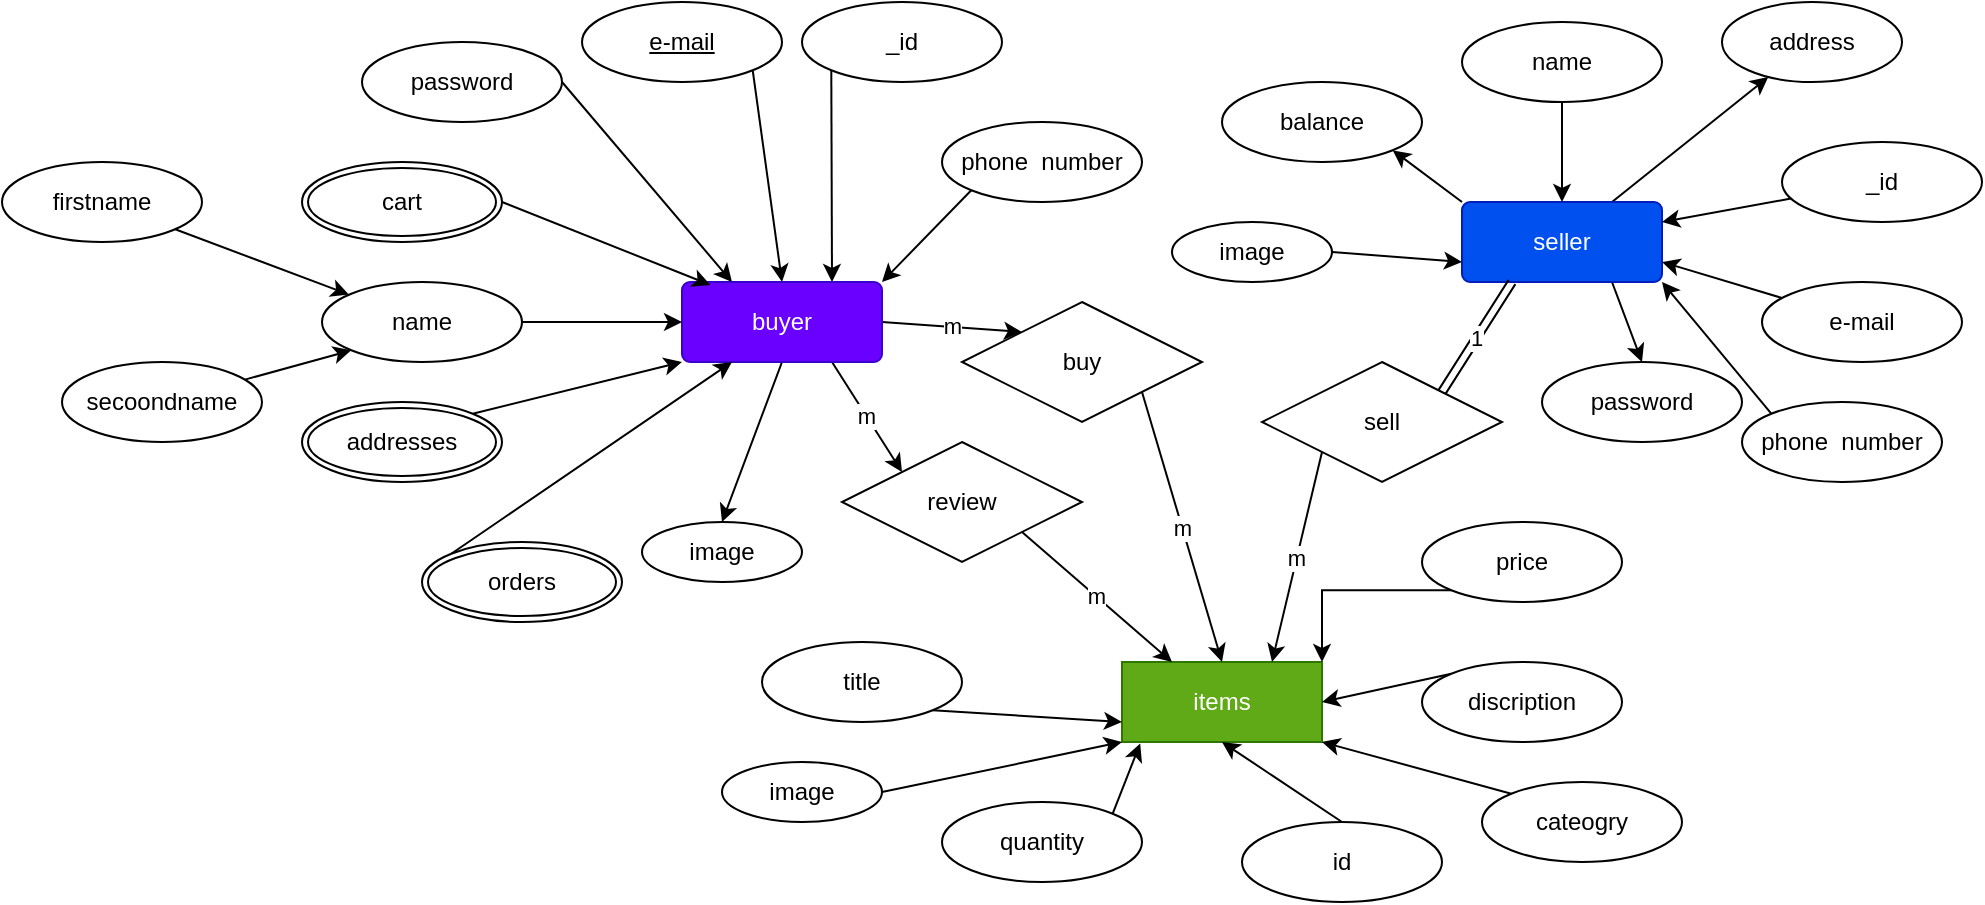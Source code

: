 <mxfile>
    <diagram id="R2lEEEUBdFMjLlhIrx00" name="Page-1">
        <mxGraphModel dx="1426" dy="419" grid="1" gridSize="10" guides="1" tooltips="1" connect="1" arrows="1" fold="1" page="1" pageScale="1" pageWidth="850" pageHeight="1100" math="0" shadow="0" extFonts="Permanent Marker^https://fonts.googleapis.com/css?family=Permanent+Marker">
            <root>
                <mxCell id="0"/>
                <mxCell id="1" parent="0"/>
                <mxCell id="cu_CBbHtvxWTSd9T1-Pg-53" value="m" style="edgeStyle=none;rounded=0;orthogonalLoop=1;jettySize=auto;html=1;exitX=0.75;exitY=1;exitDx=0;exitDy=0;entryX=0;entryY=0;entryDx=0;entryDy=0;" parent="1" source="cu_CBbHtvxWTSd9T1-Pg-1" target="cu_CBbHtvxWTSd9T1-Pg-52" edge="1">
                    <mxGeometry relative="1" as="geometry"/>
                </mxCell>
                <mxCell id="cu_CBbHtvxWTSd9T1-Pg-54" value="m" style="edgeStyle=none;rounded=0;orthogonalLoop=1;jettySize=auto;html=1;exitX=1;exitY=0.5;exitDx=0;exitDy=0;entryX=0;entryY=0;entryDx=0;entryDy=0;" parent="1" source="cu_CBbHtvxWTSd9T1-Pg-1" target="cu_CBbHtvxWTSd9T1-Pg-51" edge="1">
                    <mxGeometry relative="1" as="geometry"/>
                </mxCell>
                <mxCell id="cu_CBbHtvxWTSd9T1-Pg-60" style="edgeStyle=none;rounded=0;orthogonalLoop=1;jettySize=auto;html=1;exitX=0.5;exitY=1;exitDx=0;exitDy=0;entryX=0.5;entryY=0;entryDx=0;entryDy=0;" parent="1" source="cu_CBbHtvxWTSd9T1-Pg-1" target="cu_CBbHtvxWTSd9T1-Pg-59" edge="1">
                    <mxGeometry relative="1" as="geometry"/>
                </mxCell>
                <mxCell id="cu_CBbHtvxWTSd9T1-Pg-1" value="buyer" style="rounded=1;arcSize=10;whiteSpace=wrap;html=1;align=center;fillColor=#6a00ff;fontColor=#ffffff;strokeColor=#3700CC;" parent="1" vertex="1">
                    <mxGeometry x="180" y="160" width="100" height="40" as="geometry"/>
                </mxCell>
                <mxCell id="cu_CBbHtvxWTSd9T1-Pg-31" style="edgeStyle=none;rounded=0;orthogonalLoop=1;jettySize=auto;html=1;exitX=0.75;exitY=0;exitDx=0;exitDy=0;" parent="1" source="cu_CBbHtvxWTSd9T1-Pg-2" target="cu_CBbHtvxWTSd9T1-Pg-24" edge="1">
                    <mxGeometry relative="1" as="geometry"/>
                </mxCell>
                <mxCell id="cu_CBbHtvxWTSd9T1-Pg-32" style="edgeStyle=none;rounded=0;orthogonalLoop=1;jettySize=auto;html=1;exitX=0.75;exitY=1;exitDx=0;exitDy=0;entryX=0.5;entryY=0;entryDx=0;entryDy=0;" parent="1" source="cu_CBbHtvxWTSd9T1-Pg-2" target="cu_CBbHtvxWTSd9T1-Pg-27" edge="1">
                    <mxGeometry relative="1" as="geometry"/>
                </mxCell>
                <mxCell id="cu_CBbHtvxWTSd9T1-Pg-35" style="edgeStyle=none;rounded=0;orthogonalLoop=1;jettySize=auto;html=1;exitX=0;exitY=0;exitDx=0;exitDy=0;entryX=1;entryY=1;entryDx=0;entryDy=0;" parent="1" source="cu_CBbHtvxWTSd9T1-Pg-2" target="cu_CBbHtvxWTSd9T1-Pg-34" edge="1">
                    <mxGeometry relative="1" as="geometry"/>
                </mxCell>
                <mxCell id="cu_CBbHtvxWTSd9T1-Pg-2" value="seller" style="rounded=1;arcSize=10;whiteSpace=wrap;html=1;align=center;fillColor=#0050ef;fontColor=#ffffff;strokeColor=#001DBC;" parent="1" vertex="1">
                    <mxGeometry x="570" y="120" width="100" height="40" as="geometry"/>
                </mxCell>
                <mxCell id="cu_CBbHtvxWTSd9T1-Pg-13" style="rounded=0;orthogonalLoop=1;jettySize=auto;html=1;exitX=1;exitY=0.5;exitDx=0;exitDy=0;entryX=0;entryY=0.5;entryDx=0;entryDy=0;" parent="1" source="cu_CBbHtvxWTSd9T1-Pg-3" target="cu_CBbHtvxWTSd9T1-Pg-1" edge="1">
                    <mxGeometry relative="1" as="geometry"/>
                </mxCell>
                <mxCell id="cu_CBbHtvxWTSd9T1-Pg-3" value="name" style="ellipse;whiteSpace=wrap;html=1;align=center;" parent="1" vertex="1">
                    <mxGeometry y="160" width="100" height="40" as="geometry"/>
                </mxCell>
                <mxCell id="cu_CBbHtvxWTSd9T1-Pg-17" style="rounded=0;orthogonalLoop=1;jettySize=auto;html=1;exitX=0;exitY=1;exitDx=0;exitDy=0;entryX=0.75;entryY=0;entryDx=0;entryDy=0;" parent="1" source="cu_CBbHtvxWTSd9T1-Pg-4" target="cu_CBbHtvxWTSd9T1-Pg-1" edge="1">
                    <mxGeometry relative="1" as="geometry"/>
                </mxCell>
                <mxCell id="cu_CBbHtvxWTSd9T1-Pg-4" value="_id" style="ellipse;whiteSpace=wrap;html=1;align=center;" parent="1" vertex="1">
                    <mxGeometry x="240" y="20" width="100" height="40" as="geometry"/>
                </mxCell>
                <mxCell id="cu_CBbHtvxWTSd9T1-Pg-15" style="rounded=0;orthogonalLoop=1;jettySize=auto;html=1;exitX=1;exitY=0.5;exitDx=0;exitDy=0;entryX=0.25;entryY=0;entryDx=0;entryDy=0;" parent="1" source="cu_CBbHtvxWTSd9T1-Pg-5" target="cu_CBbHtvxWTSd9T1-Pg-1" edge="1">
                    <mxGeometry relative="1" as="geometry"/>
                </mxCell>
                <mxCell id="cu_CBbHtvxWTSd9T1-Pg-5" value="password" style="ellipse;whiteSpace=wrap;html=1;align=center;" parent="1" vertex="1">
                    <mxGeometry x="20" y="40" width="100" height="40" as="geometry"/>
                </mxCell>
                <mxCell id="cu_CBbHtvxWTSd9T1-Pg-12" style="rounded=0;orthogonalLoop=1;jettySize=auto;html=1;exitX=1;exitY=0;exitDx=0;exitDy=0;entryX=0;entryY=1;entryDx=0;entryDy=0;" parent="1" source="cu_CBbHtvxWTSd9T1-Pg-6" target="cu_CBbHtvxWTSd9T1-Pg-1" edge="1">
                    <mxGeometry relative="1" as="geometry"/>
                </mxCell>
                <mxCell id="cu_CBbHtvxWTSd9T1-Pg-6" value="addresses" style="ellipse;shape=doubleEllipse;margin=3;whiteSpace=wrap;html=1;align=center;" parent="1" vertex="1">
                    <mxGeometry x="-10" y="220" width="100" height="40" as="geometry"/>
                </mxCell>
                <mxCell id="cu_CBbHtvxWTSd9T1-Pg-16" style="rounded=0;orthogonalLoop=1;jettySize=auto;html=1;exitX=1;exitY=1;exitDx=0;exitDy=0;entryX=0.5;entryY=0;entryDx=0;entryDy=0;" parent="1" source="cu_CBbHtvxWTSd9T1-Pg-8" target="cu_CBbHtvxWTSd9T1-Pg-1" edge="1">
                    <mxGeometry relative="1" as="geometry"/>
                </mxCell>
                <mxCell id="cu_CBbHtvxWTSd9T1-Pg-8" value="e-mail" style="ellipse;whiteSpace=wrap;html=1;align=center;fontStyle=4;" parent="1" vertex="1">
                    <mxGeometry x="130" y="20" width="100" height="40" as="geometry"/>
                </mxCell>
                <mxCell id="cu_CBbHtvxWTSd9T1-Pg-18" style="rounded=0;orthogonalLoop=1;jettySize=auto;html=1;exitX=0;exitY=0;exitDx=0;exitDy=0;entryX=0.25;entryY=1;entryDx=0;entryDy=0;" parent="1" source="cu_CBbHtvxWTSd9T1-Pg-10" target="cu_CBbHtvxWTSd9T1-Pg-1" edge="1">
                    <mxGeometry relative="1" as="geometry"/>
                </mxCell>
                <mxCell id="cu_CBbHtvxWTSd9T1-Pg-10" value="orders" style="ellipse;shape=doubleEllipse;margin=3;whiteSpace=wrap;html=1;align=center;" parent="1" vertex="1">
                    <mxGeometry x="50" y="290" width="100" height="40" as="geometry"/>
                </mxCell>
                <mxCell id="cu_CBbHtvxWTSd9T1-Pg-11" value="cart" style="ellipse;shape=doubleEllipse;margin=3;whiteSpace=wrap;html=1;align=center;" parent="1" vertex="1">
                    <mxGeometry x="-10" y="100" width="100" height="40" as="geometry"/>
                </mxCell>
                <mxCell id="cu_CBbHtvxWTSd9T1-Pg-14" style="rounded=0;orthogonalLoop=1;jettySize=auto;html=1;exitX=1;exitY=0.5;exitDx=0;exitDy=0;entryX=0.142;entryY=0.037;entryDx=0;entryDy=0;entryPerimeter=0;" parent="1" source="cu_CBbHtvxWTSd9T1-Pg-11" target="cu_CBbHtvxWTSd9T1-Pg-1" edge="1">
                    <mxGeometry relative="1" as="geometry"/>
                </mxCell>
                <mxCell id="cu_CBbHtvxWTSd9T1-Pg-21" style="edgeStyle=none;rounded=0;orthogonalLoop=1;jettySize=auto;html=1;entryX=0;entryY=1;entryDx=0;entryDy=0;" parent="1" source="cu_CBbHtvxWTSd9T1-Pg-19" target="cu_CBbHtvxWTSd9T1-Pg-3" edge="1">
                    <mxGeometry relative="1" as="geometry"/>
                </mxCell>
                <mxCell id="cu_CBbHtvxWTSd9T1-Pg-19" value="secoondname" style="ellipse;whiteSpace=wrap;html=1;align=center;" parent="1" vertex="1">
                    <mxGeometry x="-130" y="200" width="100" height="40" as="geometry"/>
                </mxCell>
                <mxCell id="cu_CBbHtvxWTSd9T1-Pg-22" style="edgeStyle=none;rounded=0;orthogonalLoop=1;jettySize=auto;html=1;" parent="1" source="cu_CBbHtvxWTSd9T1-Pg-20" target="cu_CBbHtvxWTSd9T1-Pg-3" edge="1">
                    <mxGeometry relative="1" as="geometry"/>
                </mxCell>
                <mxCell id="cu_CBbHtvxWTSd9T1-Pg-20" value="firstname" style="ellipse;whiteSpace=wrap;html=1;align=center;" parent="1" vertex="1">
                    <mxGeometry x="-160" y="100" width="100" height="40" as="geometry"/>
                </mxCell>
                <mxCell id="cu_CBbHtvxWTSd9T1-Pg-30" style="edgeStyle=none;rounded=0;orthogonalLoop=1;jettySize=auto;html=1;entryX=0.5;entryY=0;entryDx=0;entryDy=0;" parent="1" source="cu_CBbHtvxWTSd9T1-Pg-23" target="cu_CBbHtvxWTSd9T1-Pg-2" edge="1">
                    <mxGeometry relative="1" as="geometry"/>
                </mxCell>
                <mxCell id="cu_CBbHtvxWTSd9T1-Pg-23" value="name" style="ellipse;whiteSpace=wrap;html=1;align=center;" parent="1" vertex="1">
                    <mxGeometry x="570" y="30" width="100" height="40" as="geometry"/>
                </mxCell>
                <mxCell id="cu_CBbHtvxWTSd9T1-Pg-24" value="address" style="ellipse;whiteSpace=wrap;html=1;align=center;" parent="1" vertex="1">
                    <mxGeometry x="700" y="20" width="90" height="40" as="geometry"/>
                </mxCell>
                <mxCell id="cu_CBbHtvxWTSd9T1-Pg-29" style="edgeStyle=none;rounded=0;orthogonalLoop=1;jettySize=auto;html=1;entryX=1;entryY=0.25;entryDx=0;entryDy=0;" parent="1" source="cu_CBbHtvxWTSd9T1-Pg-25" target="cu_CBbHtvxWTSd9T1-Pg-2" edge="1">
                    <mxGeometry relative="1" as="geometry"/>
                </mxCell>
                <mxCell id="cu_CBbHtvxWTSd9T1-Pg-25" value="_id" style="ellipse;whiteSpace=wrap;html=1;align=center;" parent="1" vertex="1">
                    <mxGeometry x="730" y="90" width="100" height="40" as="geometry"/>
                </mxCell>
                <mxCell id="cu_CBbHtvxWTSd9T1-Pg-28" style="edgeStyle=none;rounded=0;orthogonalLoop=1;jettySize=auto;html=1;entryX=1;entryY=0.75;entryDx=0;entryDy=0;" parent="1" source="cu_CBbHtvxWTSd9T1-Pg-26" target="cu_CBbHtvxWTSd9T1-Pg-2" edge="1">
                    <mxGeometry relative="1" as="geometry"/>
                </mxCell>
                <mxCell id="cu_CBbHtvxWTSd9T1-Pg-26" value="e-mail" style="ellipse;whiteSpace=wrap;html=1;align=center;" parent="1" vertex="1">
                    <mxGeometry x="720" y="160" width="100" height="40" as="geometry"/>
                </mxCell>
                <mxCell id="cu_CBbHtvxWTSd9T1-Pg-27" value="password" style="ellipse;whiteSpace=wrap;html=1;align=center;" parent="1" vertex="1">
                    <mxGeometry x="610" y="200" width="100" height="40" as="geometry"/>
                </mxCell>
                <mxCell id="cu_CBbHtvxWTSd9T1-Pg-34" value="balance" style="ellipse;whiteSpace=wrap;html=1;align=center;" parent="1" vertex="1">
                    <mxGeometry x="450" y="60" width="100" height="40" as="geometry"/>
                </mxCell>
                <mxCell id="cu_CBbHtvxWTSd9T1-Pg-37" value="items" style="whiteSpace=wrap;html=1;align=center;fillColor=#60a917;fontColor=#ffffff;strokeColor=#2D7600;" parent="1" vertex="1">
                    <mxGeometry x="400" y="350" width="100" height="40" as="geometry"/>
                </mxCell>
                <mxCell id="cu_CBbHtvxWTSd9T1-Pg-38" value="quantity" style="ellipse;whiteSpace=wrap;html=1;align=center;" parent="1" vertex="1">
                    <mxGeometry x="310" y="420" width="100" height="40" as="geometry"/>
                </mxCell>
                <mxCell id="cu_CBbHtvxWTSd9T1-Pg-45" style="edgeStyle=none;rounded=0;orthogonalLoop=1;jettySize=auto;html=1;exitX=0.5;exitY=0;exitDx=0;exitDy=0;entryX=0.5;entryY=1;entryDx=0;entryDy=0;" parent="1" source="cu_CBbHtvxWTSd9T1-Pg-39" target="cu_CBbHtvxWTSd9T1-Pg-37" edge="1">
                    <mxGeometry relative="1" as="geometry"/>
                </mxCell>
                <mxCell id="cu_CBbHtvxWTSd9T1-Pg-39" value="id" style="ellipse;whiteSpace=wrap;html=1;align=center;" parent="1" vertex="1">
                    <mxGeometry x="460" y="430" width="100" height="40" as="geometry"/>
                </mxCell>
                <mxCell id="cu_CBbHtvxWTSd9T1-Pg-47" style="edgeStyle=none;rounded=0;orthogonalLoop=1;jettySize=auto;html=1;exitX=0;exitY=0;exitDx=0;exitDy=0;entryX=1;entryY=0.5;entryDx=0;entryDy=0;" parent="1" source="cu_CBbHtvxWTSd9T1-Pg-41" target="cu_CBbHtvxWTSd9T1-Pg-37" edge="1">
                    <mxGeometry relative="1" as="geometry"/>
                </mxCell>
                <mxCell id="cu_CBbHtvxWTSd9T1-Pg-41" value="discription" style="ellipse;whiteSpace=wrap;html=1;align=center;" parent="1" vertex="1">
                    <mxGeometry x="550" y="350" width="100" height="40" as="geometry"/>
                </mxCell>
                <mxCell id="cu_CBbHtvxWTSd9T1-Pg-43" style="edgeStyle=none;rounded=0;orthogonalLoop=1;jettySize=auto;html=1;exitX=1;exitY=1;exitDx=0;exitDy=0;entryX=0;entryY=0.75;entryDx=0;entryDy=0;" parent="1" source="cu_CBbHtvxWTSd9T1-Pg-42" target="cu_CBbHtvxWTSd9T1-Pg-37" edge="1">
                    <mxGeometry relative="1" as="geometry"/>
                </mxCell>
                <mxCell id="cu_CBbHtvxWTSd9T1-Pg-42" value="title" style="ellipse;whiteSpace=wrap;html=1;align=center;" parent="1" vertex="1">
                    <mxGeometry x="220" y="340" width="100" height="40" as="geometry"/>
                </mxCell>
                <mxCell id="cu_CBbHtvxWTSd9T1-Pg-44" style="edgeStyle=none;rounded=0;orthogonalLoop=1;jettySize=auto;html=1;exitX=1;exitY=0;exitDx=0;exitDy=0;entryX=0.091;entryY=1.018;entryDx=0;entryDy=0;entryPerimeter=0;" parent="1" source="cu_CBbHtvxWTSd9T1-Pg-38" target="cu_CBbHtvxWTSd9T1-Pg-37" edge="1">
                    <mxGeometry relative="1" as="geometry"/>
                </mxCell>
                <mxCell id="cu_CBbHtvxWTSd9T1-Pg-49" value="1" style="edgeStyle=none;rounded=0;orthogonalLoop=1;jettySize=auto;html=1;exitX=1;exitY=0;exitDx=0;exitDy=0;entryX=0.25;entryY=1;entryDx=0;entryDy=0;shape=link;" parent="1" source="cu_CBbHtvxWTSd9T1-Pg-48" target="cu_CBbHtvxWTSd9T1-Pg-2" edge="1">
                    <mxGeometry relative="1" as="geometry"/>
                </mxCell>
                <mxCell id="cu_CBbHtvxWTSd9T1-Pg-50" value="m" style="edgeStyle=none;rounded=0;orthogonalLoop=1;jettySize=auto;html=1;exitX=0;exitY=1;exitDx=0;exitDy=0;entryX=0.75;entryY=0;entryDx=0;entryDy=0;" parent="1" source="cu_CBbHtvxWTSd9T1-Pg-48" target="cu_CBbHtvxWTSd9T1-Pg-37" edge="1">
                    <mxGeometry relative="1" as="geometry"/>
                </mxCell>
                <mxCell id="cu_CBbHtvxWTSd9T1-Pg-48" value="sell" style="shape=rhombus;perimeter=rhombusPerimeter;whiteSpace=wrap;html=1;align=center;" parent="1" vertex="1">
                    <mxGeometry x="470" y="200" width="120" height="60" as="geometry"/>
                </mxCell>
                <mxCell id="cu_CBbHtvxWTSd9T1-Pg-55" value="m" style="edgeStyle=none;rounded=0;orthogonalLoop=1;jettySize=auto;html=1;exitX=1;exitY=1;exitDx=0;exitDy=0;entryX=0.5;entryY=0;entryDx=0;entryDy=0;" parent="1" source="cu_CBbHtvxWTSd9T1-Pg-51" target="cu_CBbHtvxWTSd9T1-Pg-37" edge="1">
                    <mxGeometry relative="1" as="geometry"/>
                </mxCell>
                <mxCell id="cu_CBbHtvxWTSd9T1-Pg-51" value="buy" style="shape=rhombus;perimeter=rhombusPerimeter;whiteSpace=wrap;html=1;align=center;" parent="1" vertex="1">
                    <mxGeometry x="320" y="170" width="120" height="60" as="geometry"/>
                </mxCell>
                <mxCell id="cu_CBbHtvxWTSd9T1-Pg-56" value="m" style="edgeStyle=none;rounded=0;orthogonalLoop=1;jettySize=auto;html=1;exitX=1;exitY=1;exitDx=0;exitDy=0;entryX=0.25;entryY=0;entryDx=0;entryDy=0;" parent="1" source="cu_CBbHtvxWTSd9T1-Pg-52" target="cu_CBbHtvxWTSd9T1-Pg-37" edge="1">
                    <mxGeometry relative="1" as="geometry"/>
                </mxCell>
                <mxCell id="cu_CBbHtvxWTSd9T1-Pg-52" value="review" style="shape=rhombus;perimeter=rhombusPerimeter;whiteSpace=wrap;html=1;align=center;" parent="1" vertex="1">
                    <mxGeometry x="260" y="240" width="120" height="60" as="geometry"/>
                </mxCell>
                <mxCell id="cu_CBbHtvxWTSd9T1-Pg-59" value="image" style="ellipse;whiteSpace=wrap;html=1;align=center;" parent="1" vertex="1">
                    <mxGeometry x="160" y="280" width="80" height="30" as="geometry"/>
                </mxCell>
                <mxCell id="cu_CBbHtvxWTSd9T1-Pg-62" style="edgeStyle=none;rounded=0;orthogonalLoop=1;jettySize=auto;html=1;exitX=1;exitY=0.5;exitDx=0;exitDy=0;entryX=0;entryY=0.75;entryDx=0;entryDy=0;" parent="1" source="cu_CBbHtvxWTSd9T1-Pg-61" target="cu_CBbHtvxWTSd9T1-Pg-2" edge="1">
                    <mxGeometry relative="1" as="geometry"/>
                </mxCell>
                <mxCell id="cu_CBbHtvxWTSd9T1-Pg-61" value="image" style="ellipse;whiteSpace=wrap;html=1;align=center;" parent="1" vertex="1">
                    <mxGeometry x="425" y="130" width="80" height="30" as="geometry"/>
                </mxCell>
                <mxCell id="cu_CBbHtvxWTSd9T1-Pg-64" style="edgeStyle=none;rounded=0;orthogonalLoop=1;jettySize=auto;html=1;exitX=1;exitY=0.5;exitDx=0;exitDy=0;entryX=0;entryY=1;entryDx=0;entryDy=0;" parent="1" source="cu_CBbHtvxWTSd9T1-Pg-63" target="cu_CBbHtvxWTSd9T1-Pg-37" edge="1">
                    <mxGeometry relative="1" as="geometry"/>
                </mxCell>
                <mxCell id="cu_CBbHtvxWTSd9T1-Pg-63" value="image" style="ellipse;whiteSpace=wrap;html=1;align=center;" parent="1" vertex="1">
                    <mxGeometry x="200" y="400" width="80" height="30" as="geometry"/>
                </mxCell>
                <mxCell id="8JUgHYPcieIi5aoWpW7I-3" style="edgeStyle=orthogonalEdgeStyle;rounded=0;orthogonalLoop=1;jettySize=auto;html=1;exitX=0;exitY=1;exitDx=0;exitDy=0;entryX=1;entryY=0;entryDx=0;entryDy=0;" parent="1" source="8JUgHYPcieIi5aoWpW7I-2" target="cu_CBbHtvxWTSd9T1-Pg-37" edge="1">
                    <mxGeometry relative="1" as="geometry"/>
                </mxCell>
                <mxCell id="8JUgHYPcieIi5aoWpW7I-2" value="price" style="ellipse;whiteSpace=wrap;html=1;align=center;" parent="1" vertex="1">
                    <mxGeometry x="550" y="280" width="100" height="40" as="geometry"/>
                </mxCell>
                <mxCell id="3" style="edgeStyle=none;html=1;exitX=0;exitY=1;exitDx=0;exitDy=0;entryX=1;entryY=0;entryDx=0;entryDy=0;" edge="1" parent="1" source="2" target="cu_CBbHtvxWTSd9T1-Pg-1">
                    <mxGeometry relative="1" as="geometry"/>
                </mxCell>
                <mxCell id="2" value="phone&amp;nbsp; number" style="ellipse;whiteSpace=wrap;html=1;align=center;" vertex="1" parent="1">
                    <mxGeometry x="310" y="80" width="100" height="40" as="geometry"/>
                </mxCell>
                <mxCell id="5" style="edgeStyle=none;html=1;exitX=0;exitY=0;exitDx=0;exitDy=0;entryX=1;entryY=1;entryDx=0;entryDy=0;" edge="1" parent="1" source="4" target="cu_CBbHtvxWTSd9T1-Pg-2">
                    <mxGeometry relative="1" as="geometry"/>
                </mxCell>
                <mxCell id="4" value="phone&amp;nbsp; number" style="ellipse;whiteSpace=wrap;html=1;align=center;" vertex="1" parent="1">
                    <mxGeometry x="710" y="220" width="100" height="40" as="geometry"/>
                </mxCell>
                <mxCell id="7" style="edgeStyle=none;html=1;exitX=0;exitY=0;exitDx=0;exitDy=0;entryX=1;entryY=1;entryDx=0;entryDy=0;" edge="1" parent="1" source="6" target="cu_CBbHtvxWTSd9T1-Pg-37">
                    <mxGeometry relative="1" as="geometry"/>
                </mxCell>
                <mxCell id="6" value="cateogry" style="ellipse;whiteSpace=wrap;html=1;align=center;" vertex="1" parent="1">
                    <mxGeometry x="580" y="410" width="100" height="40" as="geometry"/>
                </mxCell>
            </root>
        </mxGraphModel>
    </diagram>
</mxfile>